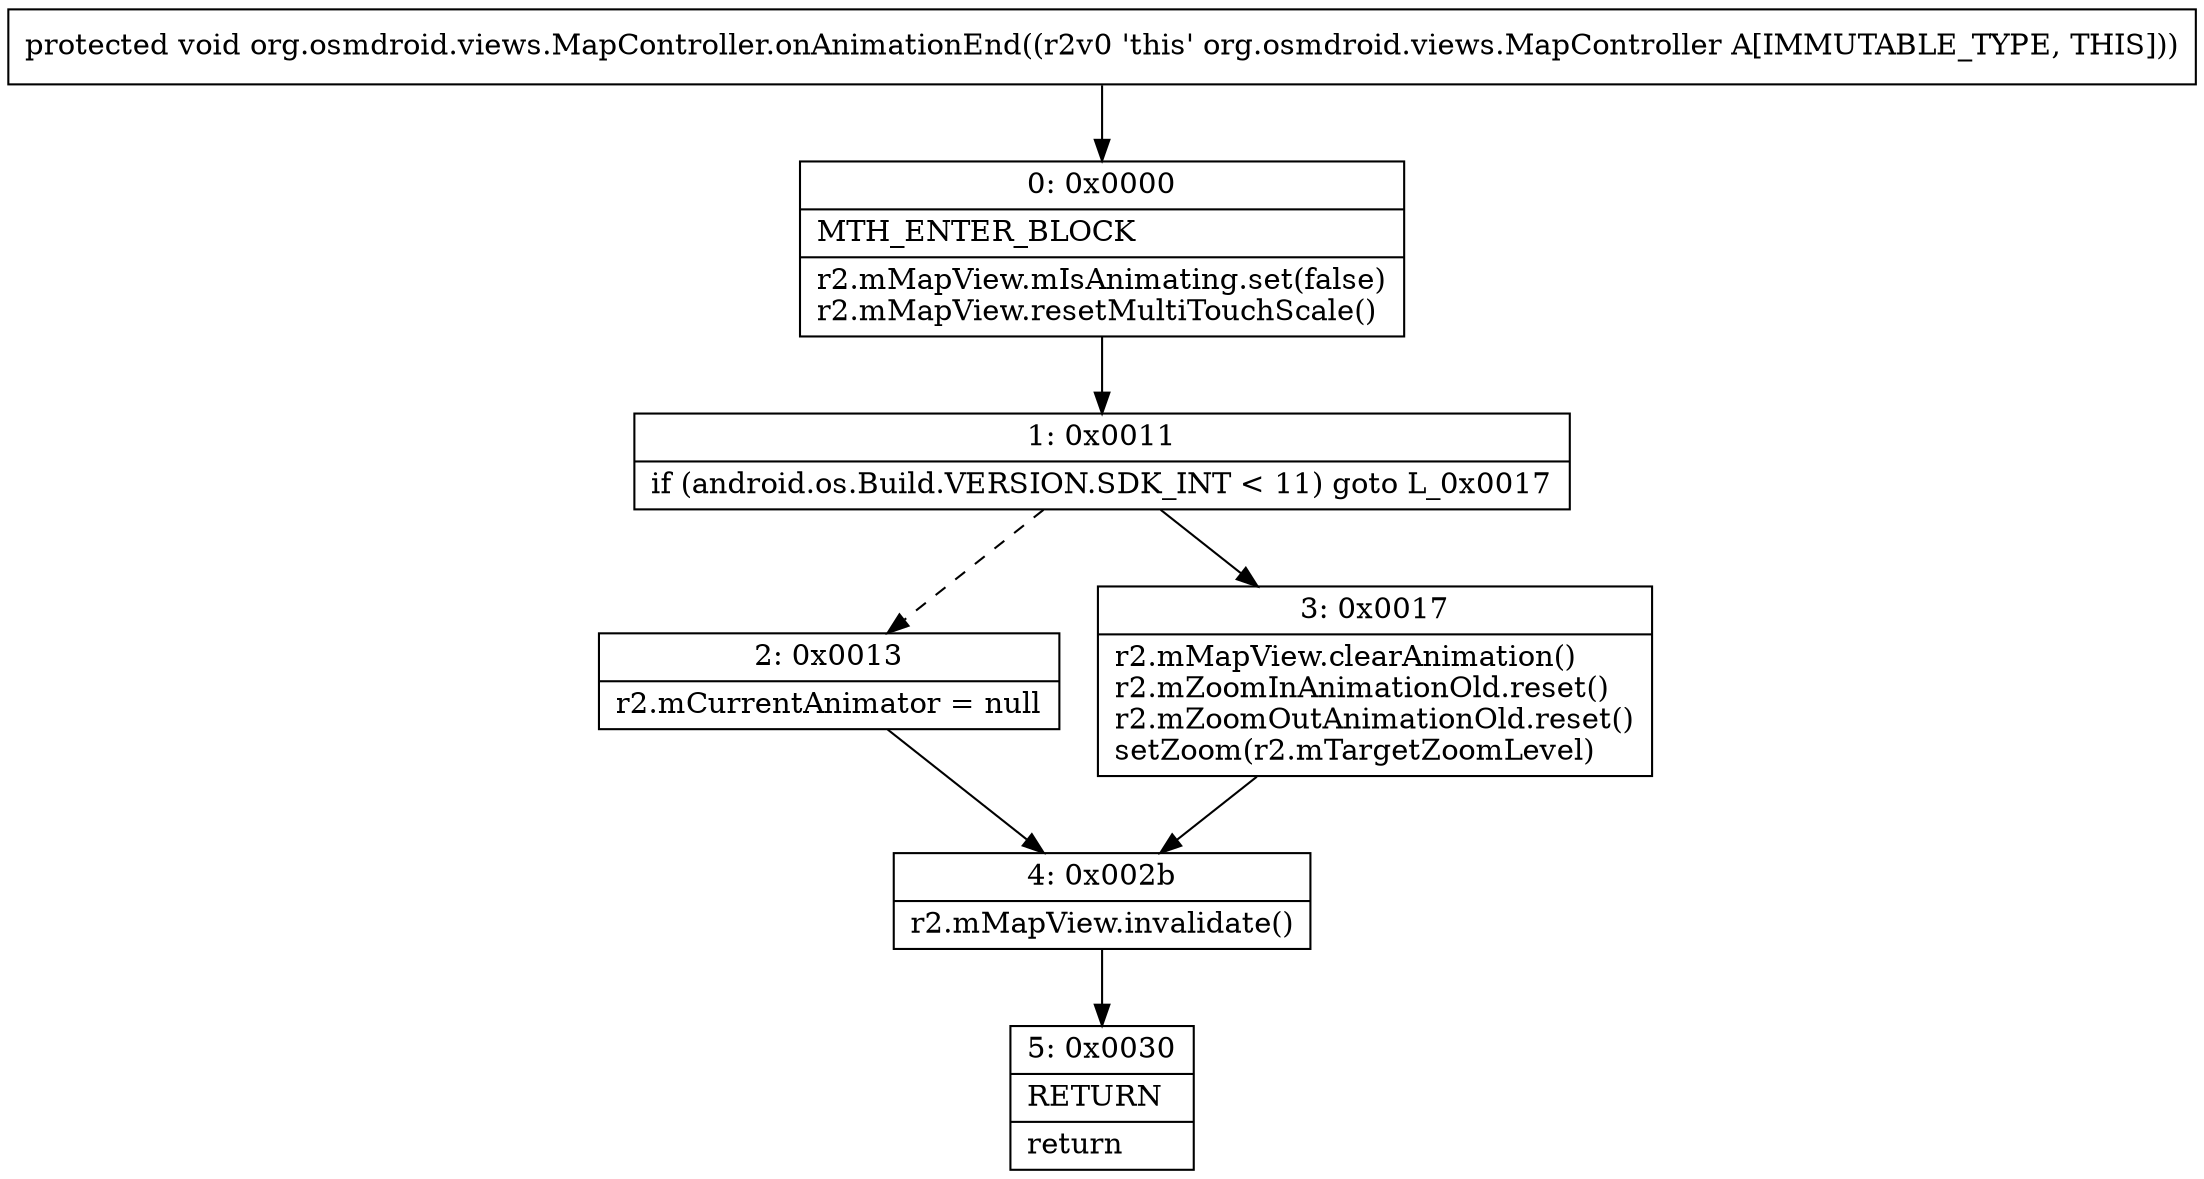 digraph "CFG fororg.osmdroid.views.MapController.onAnimationEnd()V" {
Node_0 [shape=record,label="{0\:\ 0x0000|MTH_ENTER_BLOCK\l|r2.mMapView.mIsAnimating.set(false)\lr2.mMapView.resetMultiTouchScale()\l}"];
Node_1 [shape=record,label="{1\:\ 0x0011|if (android.os.Build.VERSION.SDK_INT \< 11) goto L_0x0017\l}"];
Node_2 [shape=record,label="{2\:\ 0x0013|r2.mCurrentAnimator = null\l}"];
Node_3 [shape=record,label="{3\:\ 0x0017|r2.mMapView.clearAnimation()\lr2.mZoomInAnimationOld.reset()\lr2.mZoomOutAnimationOld.reset()\lsetZoom(r2.mTargetZoomLevel)\l}"];
Node_4 [shape=record,label="{4\:\ 0x002b|r2.mMapView.invalidate()\l}"];
Node_5 [shape=record,label="{5\:\ 0x0030|RETURN\l|return\l}"];
MethodNode[shape=record,label="{protected void org.osmdroid.views.MapController.onAnimationEnd((r2v0 'this' org.osmdroid.views.MapController A[IMMUTABLE_TYPE, THIS])) }"];
MethodNode -> Node_0;
Node_0 -> Node_1;
Node_1 -> Node_2[style=dashed];
Node_1 -> Node_3;
Node_2 -> Node_4;
Node_3 -> Node_4;
Node_4 -> Node_5;
}

